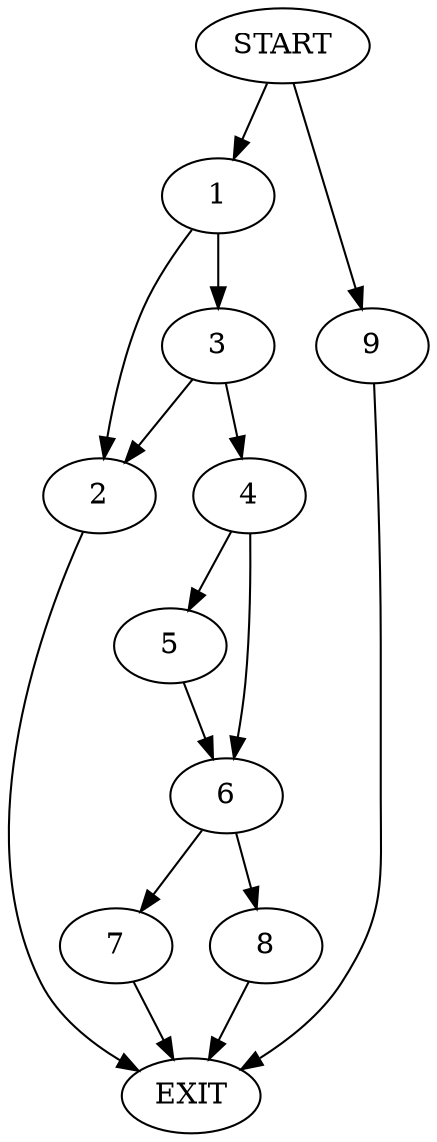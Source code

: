 digraph {
0 [label="START"]
10 [label="EXIT"]
0 -> 1
1 -> 2
1 -> 3
3 -> 2
3 -> 4
2 -> 10
4 -> 5
4 -> 6
6 -> 7
6 -> 8
5 -> 6
7 -> 10
8 -> 10
0 -> 9
9 -> 10
}
